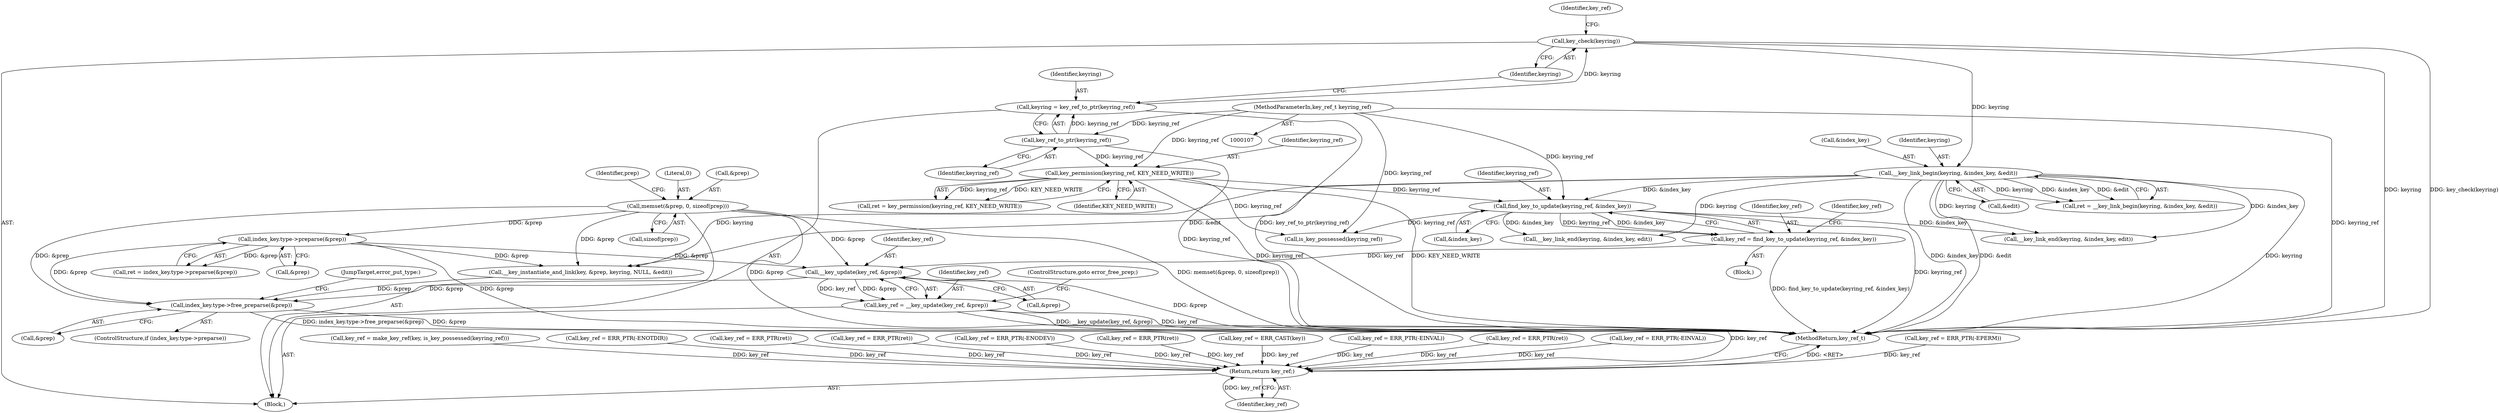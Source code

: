 digraph "0_linux_c06cfb08b88dfbe13be44a69ae2fdc3a7c902d81_2@API" {
"1000493" [label="(Call,__key_update(key_ref, &prep))"];
"1000355" [label="(Call,key_ref = find_key_to_update(keyring_ref, &index_key))"];
"1000357" [label="(Call,find_key_to_update(keyring_ref, &index_key))"];
"1000335" [label="(Call,key_permission(keyring_ref, KEY_NEED_WRITE))"];
"1000182" [label="(Call,key_ref_to_ptr(keyring_ref))"];
"1000108" [label="(MethodParameterIn,key_ref_t keyring_ref)"];
"1000317" [label="(Call,__key_link_begin(keyring, &index_key, &edit))"];
"1000184" [label="(Call,key_check(keyring))"];
"1000180" [label="(Call,keyring = key_ref_to_ptr(keyring_ref))"];
"1000199" [label="(Call,memset(&prep, 0, sizeof(prep)))"];
"1000245" [label="(Call,index_key.type->preparse(&prep))"];
"1000474" [label="(Call,index_key.type->free_preparse(&prep))"];
"1000491" [label="(Call,key_ref = __key_update(key_ref, &prep))"];
"1000483" [label="(Return,return key_ref;)"];
"1000493" [label="(Call,__key_update(key_ref, &prep))"];
"1000336" [label="(Identifier,keyring_ref)"];
"1000289" [label="(Call,key_ref = ERR_PTR(-EPERM))"];
"1000455" [label="(Call,key_ref = make_key_ref(key, is_key_possessed(keyring_ref)))"];
"1000359" [label="(Call,&index_key)"];
"1000477" [label="(JumpTarget,error_put_type:)"];
"1000491" [label="(Call,key_ref = __key_update(key_ref, &prep))"];
"1000321" [label="(Call,&edit)"];
"1000200" [label="(Call,&prep)"];
"1000186" [label="(Call,key_ref = ERR_PTR(-ENOTDIR))"];
"1000184" [label="(Call,key_check(keyring))"];
"1000435" [label="(Call,__key_instantiate_and_link(key, &prep, keyring, NULL, &edit))"];
"1000203" [label="(Call,sizeof(prep))"];
"1000492" [label="(Identifier,key_ref)"];
"1000343" [label="(Call,key_ref = ERR_PTR(ret))"];
"1000253" [label="(Call,key_ref = ERR_PTR(ret))"];
"1000115" [label="(Block,)"];
"1000354" [label="(Block,)"];
"1000333" [label="(Call,ret = key_permission(keyring_ref, KEY_NEED_WRITE))"];
"1000182" [label="(Call,key_ref_to_ptr(keyring_ref))"];
"1000484" [label="(Identifier,key_ref)"];
"1000337" [label="(Identifier,KEY_NEED_WRITE)"];
"1000357" [label="(Call,find_key_to_update(keyring_ref, &index_key))"];
"1000335" [label="(Call,key_permission(keyring_ref, KEY_NEED_WRITE))"];
"1000142" [label="(Call,key_ref = ERR_PTR(-ENODEV))"];
"1000187" [label="(Identifier,key_ref)"];
"1000315" [label="(Call,ret = __key_link_begin(keyring, &index_key, &edit))"];
"1000108" [label="(MethodParameterIn,key_ref_t keyring_ref)"];
"1000183" [label="(Identifier,keyring_ref)"];
"1000475" [label="(Call,&prep)"];
"1000207" [label="(Identifier,prep)"];
"1000468" [label="(ControlStructure,if (index_key.type->preparse))"];
"1000498" [label="(MethodReturn,key_ref_t)"];
"1000328" [label="(Call,key_ref = ERR_PTR(ret))"];
"1000318" [label="(Identifier,keyring)"];
"1000428" [label="(Call,key_ref = ERR_CAST(key))"];
"1000356" [label="(Identifier,key_ref)"];
"1000358" [label="(Identifier,keyring_ref)"];
"1000494" [label="(Identifier,key_ref)"];
"1000245" [label="(Call,index_key.type->preparse(&prep))"];
"1000483" [label="(Return,return key_ref;)"];
"1000319" [label="(Call,&index_key)"];
"1000497" [label="(ControlStructure,goto error_free_prep;)"];
"1000362" [label="(Identifier,key_ref)"];
"1000180" [label="(Call,keyring = key_ref_to_ptr(keyring_ref))"];
"1000148" [label="(Call,key_ref = ERR_PTR(-EINVAL))"];
"1000450" [label="(Call,key_ref = ERR_PTR(ret))"];
"1000243" [label="(Call,ret = index_key.type->preparse(&prep))"];
"1000317" [label="(Call,__key_link_begin(keyring, &index_key, &edit))"];
"1000495" [label="(Call,&prep)"];
"1000355" [label="(Call,key_ref = find_key_to_update(keyring_ref, &index_key))"];
"1000474" [label="(Call,index_key.type->free_preparse(&prep))"];
"1000462" [label="(Call,__key_link_end(keyring, &index_key, edit))"];
"1000486" [label="(Call,__key_link_end(keyring, &index_key, edit))"];
"1000181" [label="(Identifier,keyring)"];
"1000202" [label="(Literal,0)"];
"1000246" [label="(Call,&prep)"];
"1000270" [label="(Call,key_ref = ERR_PTR(-EINVAL))"];
"1000185" [label="(Identifier,keyring)"];
"1000199" [label="(Call,memset(&prep, 0, sizeof(prep)))"];
"1000459" [label="(Call,is_key_possessed(keyring_ref))"];
"1000493" -> "1000491"  [label="AST: "];
"1000493" -> "1000495"  [label="CFG: "];
"1000494" -> "1000493"  [label="AST: "];
"1000495" -> "1000493"  [label="AST: "];
"1000491" -> "1000493"  [label="CFG: "];
"1000493" -> "1000498"  [label="DDG: &prep"];
"1000493" -> "1000474"  [label="DDG: &prep"];
"1000493" -> "1000491"  [label="DDG: key_ref"];
"1000493" -> "1000491"  [label="DDG: &prep"];
"1000355" -> "1000493"  [label="DDG: key_ref"];
"1000199" -> "1000493"  [label="DDG: &prep"];
"1000245" -> "1000493"  [label="DDG: &prep"];
"1000355" -> "1000354"  [label="AST: "];
"1000355" -> "1000357"  [label="CFG: "];
"1000356" -> "1000355"  [label="AST: "];
"1000357" -> "1000355"  [label="AST: "];
"1000362" -> "1000355"  [label="CFG: "];
"1000355" -> "1000498"  [label="DDG: find_key_to_update(keyring_ref, &index_key)"];
"1000357" -> "1000355"  [label="DDG: keyring_ref"];
"1000357" -> "1000355"  [label="DDG: &index_key"];
"1000357" -> "1000359"  [label="CFG: "];
"1000358" -> "1000357"  [label="AST: "];
"1000359" -> "1000357"  [label="AST: "];
"1000357" -> "1000498"  [label="DDG: keyring_ref"];
"1000335" -> "1000357"  [label="DDG: keyring_ref"];
"1000108" -> "1000357"  [label="DDG: keyring_ref"];
"1000317" -> "1000357"  [label="DDG: &index_key"];
"1000357" -> "1000459"  [label="DDG: keyring_ref"];
"1000357" -> "1000462"  [label="DDG: &index_key"];
"1000357" -> "1000486"  [label="DDG: &index_key"];
"1000335" -> "1000333"  [label="AST: "];
"1000335" -> "1000337"  [label="CFG: "];
"1000336" -> "1000335"  [label="AST: "];
"1000337" -> "1000335"  [label="AST: "];
"1000333" -> "1000335"  [label="CFG: "];
"1000335" -> "1000498"  [label="DDG: keyring_ref"];
"1000335" -> "1000498"  [label="DDG: KEY_NEED_WRITE"];
"1000335" -> "1000333"  [label="DDG: keyring_ref"];
"1000335" -> "1000333"  [label="DDG: KEY_NEED_WRITE"];
"1000182" -> "1000335"  [label="DDG: keyring_ref"];
"1000108" -> "1000335"  [label="DDG: keyring_ref"];
"1000335" -> "1000459"  [label="DDG: keyring_ref"];
"1000182" -> "1000180"  [label="AST: "];
"1000182" -> "1000183"  [label="CFG: "];
"1000183" -> "1000182"  [label="AST: "];
"1000180" -> "1000182"  [label="CFG: "];
"1000182" -> "1000498"  [label="DDG: keyring_ref"];
"1000182" -> "1000180"  [label="DDG: keyring_ref"];
"1000108" -> "1000182"  [label="DDG: keyring_ref"];
"1000108" -> "1000107"  [label="AST: "];
"1000108" -> "1000498"  [label="DDG: keyring_ref"];
"1000108" -> "1000459"  [label="DDG: keyring_ref"];
"1000317" -> "1000315"  [label="AST: "];
"1000317" -> "1000321"  [label="CFG: "];
"1000318" -> "1000317"  [label="AST: "];
"1000319" -> "1000317"  [label="AST: "];
"1000321" -> "1000317"  [label="AST: "];
"1000315" -> "1000317"  [label="CFG: "];
"1000317" -> "1000498"  [label="DDG: keyring"];
"1000317" -> "1000498"  [label="DDG: &index_key"];
"1000317" -> "1000498"  [label="DDG: &edit"];
"1000317" -> "1000315"  [label="DDG: keyring"];
"1000317" -> "1000315"  [label="DDG: &index_key"];
"1000317" -> "1000315"  [label="DDG: &edit"];
"1000184" -> "1000317"  [label="DDG: keyring"];
"1000317" -> "1000435"  [label="DDG: keyring"];
"1000317" -> "1000435"  [label="DDG: &edit"];
"1000317" -> "1000462"  [label="DDG: keyring"];
"1000317" -> "1000462"  [label="DDG: &index_key"];
"1000317" -> "1000486"  [label="DDG: keyring"];
"1000184" -> "1000115"  [label="AST: "];
"1000184" -> "1000185"  [label="CFG: "];
"1000185" -> "1000184"  [label="AST: "];
"1000187" -> "1000184"  [label="CFG: "];
"1000184" -> "1000498"  [label="DDG: keyring"];
"1000184" -> "1000498"  [label="DDG: key_check(keyring)"];
"1000180" -> "1000184"  [label="DDG: keyring"];
"1000180" -> "1000115"  [label="AST: "];
"1000181" -> "1000180"  [label="AST: "];
"1000185" -> "1000180"  [label="CFG: "];
"1000180" -> "1000498"  [label="DDG: key_ref_to_ptr(keyring_ref)"];
"1000199" -> "1000115"  [label="AST: "];
"1000199" -> "1000203"  [label="CFG: "];
"1000200" -> "1000199"  [label="AST: "];
"1000202" -> "1000199"  [label="AST: "];
"1000203" -> "1000199"  [label="AST: "];
"1000207" -> "1000199"  [label="CFG: "];
"1000199" -> "1000498"  [label="DDG: &prep"];
"1000199" -> "1000498"  [label="DDG: memset(&prep, 0, sizeof(prep))"];
"1000199" -> "1000245"  [label="DDG: &prep"];
"1000199" -> "1000435"  [label="DDG: &prep"];
"1000199" -> "1000474"  [label="DDG: &prep"];
"1000245" -> "1000243"  [label="AST: "];
"1000245" -> "1000246"  [label="CFG: "];
"1000246" -> "1000245"  [label="AST: "];
"1000243" -> "1000245"  [label="CFG: "];
"1000245" -> "1000498"  [label="DDG: &prep"];
"1000245" -> "1000243"  [label="DDG: &prep"];
"1000245" -> "1000435"  [label="DDG: &prep"];
"1000245" -> "1000474"  [label="DDG: &prep"];
"1000474" -> "1000468"  [label="AST: "];
"1000474" -> "1000475"  [label="CFG: "];
"1000475" -> "1000474"  [label="AST: "];
"1000477" -> "1000474"  [label="CFG: "];
"1000474" -> "1000498"  [label="DDG: index_key.type->free_preparse(&prep)"];
"1000474" -> "1000498"  [label="DDG: &prep"];
"1000435" -> "1000474"  [label="DDG: &prep"];
"1000491" -> "1000115"  [label="AST: "];
"1000492" -> "1000491"  [label="AST: "];
"1000497" -> "1000491"  [label="CFG: "];
"1000491" -> "1000498"  [label="DDG: __key_update(key_ref, &prep)"];
"1000491" -> "1000498"  [label="DDG: key_ref"];
"1000491" -> "1000483"  [label="DDG: key_ref"];
"1000483" -> "1000115"  [label="AST: "];
"1000483" -> "1000484"  [label="CFG: "];
"1000484" -> "1000483"  [label="AST: "];
"1000498" -> "1000483"  [label="CFG: "];
"1000483" -> "1000498"  [label="DDG: <RET>"];
"1000484" -> "1000483"  [label="DDG: key_ref"];
"1000186" -> "1000483"  [label="DDG: key_ref"];
"1000343" -> "1000483"  [label="DDG: key_ref"];
"1000289" -> "1000483"  [label="DDG: key_ref"];
"1000253" -> "1000483"  [label="DDG: key_ref"];
"1000148" -> "1000483"  [label="DDG: key_ref"];
"1000328" -> "1000483"  [label="DDG: key_ref"];
"1000142" -> "1000483"  [label="DDG: key_ref"];
"1000455" -> "1000483"  [label="DDG: key_ref"];
"1000450" -> "1000483"  [label="DDG: key_ref"];
"1000270" -> "1000483"  [label="DDG: key_ref"];
"1000428" -> "1000483"  [label="DDG: key_ref"];
}
